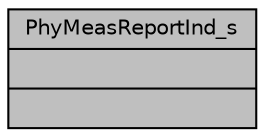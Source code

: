 digraph "PhyMeasReportInd_s"
{
 // LATEX_PDF_SIZE
  edge [fontname="Helvetica",fontsize="10",labelfontname="Helvetica",labelfontsize="10"];
  node [fontname="Helvetica",fontsize="10",shape=record];
  Node1 [label="{PhyMeasReportInd_s\n||}",height=0.2,width=0.4,color="black", fillcolor="grey75", style="filled", fontcolor="black",tooltip=" "];
}
